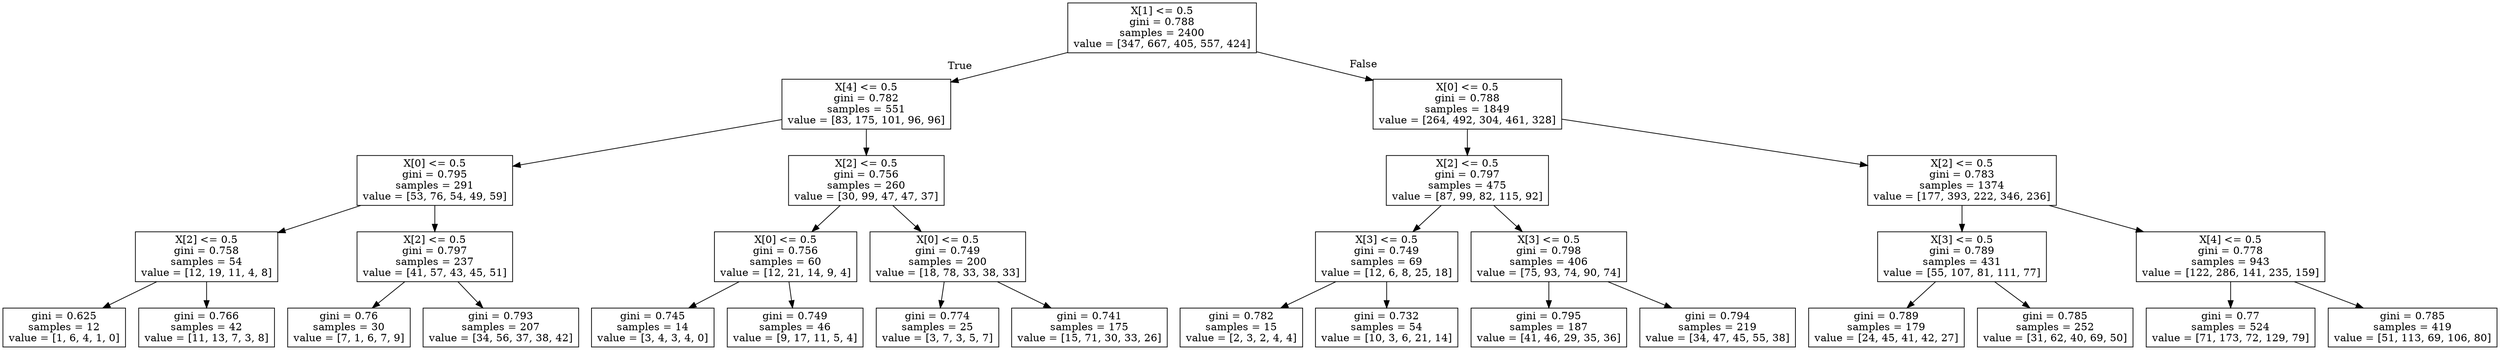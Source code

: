 digraph Tree {
node [shape=box] ;
0 [label="X[1] <= 0.5\ngini = 0.788\nsamples = 2400\nvalue = [347, 667, 405, 557, 424]"] ;
1 [label="X[4] <= 0.5\ngini = 0.782\nsamples = 551\nvalue = [83, 175, 101, 96, 96]"] ;
0 -> 1 [labeldistance=2.5, labelangle=45, headlabel="True"] ;
2 [label="X[0] <= 0.5\ngini = 0.795\nsamples = 291\nvalue = [53, 76, 54, 49, 59]"] ;
1 -> 2 ;
3 [label="X[2] <= 0.5\ngini = 0.758\nsamples = 54\nvalue = [12, 19, 11, 4, 8]"] ;
2 -> 3 ;
4 [label="gini = 0.625\nsamples = 12\nvalue = [1, 6, 4, 1, 0]"] ;
3 -> 4 ;
5 [label="gini = 0.766\nsamples = 42\nvalue = [11, 13, 7, 3, 8]"] ;
3 -> 5 ;
6 [label="X[2] <= 0.5\ngini = 0.797\nsamples = 237\nvalue = [41, 57, 43, 45, 51]"] ;
2 -> 6 ;
7 [label="gini = 0.76\nsamples = 30\nvalue = [7, 1, 6, 7, 9]"] ;
6 -> 7 ;
8 [label="gini = 0.793\nsamples = 207\nvalue = [34, 56, 37, 38, 42]"] ;
6 -> 8 ;
9 [label="X[2] <= 0.5\ngini = 0.756\nsamples = 260\nvalue = [30, 99, 47, 47, 37]"] ;
1 -> 9 ;
10 [label="X[0] <= 0.5\ngini = 0.756\nsamples = 60\nvalue = [12, 21, 14, 9, 4]"] ;
9 -> 10 ;
11 [label="gini = 0.745\nsamples = 14\nvalue = [3, 4, 3, 4, 0]"] ;
10 -> 11 ;
12 [label="gini = 0.749\nsamples = 46\nvalue = [9, 17, 11, 5, 4]"] ;
10 -> 12 ;
13 [label="X[0] <= 0.5\ngini = 0.749\nsamples = 200\nvalue = [18, 78, 33, 38, 33]"] ;
9 -> 13 ;
14 [label="gini = 0.774\nsamples = 25\nvalue = [3, 7, 3, 5, 7]"] ;
13 -> 14 ;
15 [label="gini = 0.741\nsamples = 175\nvalue = [15, 71, 30, 33, 26]"] ;
13 -> 15 ;
16 [label="X[0] <= 0.5\ngini = 0.788\nsamples = 1849\nvalue = [264, 492, 304, 461, 328]"] ;
0 -> 16 [labeldistance=2.5, labelangle=-45, headlabel="False"] ;
17 [label="X[2] <= 0.5\ngini = 0.797\nsamples = 475\nvalue = [87, 99, 82, 115, 92]"] ;
16 -> 17 ;
18 [label="X[3] <= 0.5\ngini = 0.749\nsamples = 69\nvalue = [12, 6, 8, 25, 18]"] ;
17 -> 18 ;
19 [label="gini = 0.782\nsamples = 15\nvalue = [2, 3, 2, 4, 4]"] ;
18 -> 19 ;
20 [label="gini = 0.732\nsamples = 54\nvalue = [10, 3, 6, 21, 14]"] ;
18 -> 20 ;
21 [label="X[3] <= 0.5\ngini = 0.798\nsamples = 406\nvalue = [75, 93, 74, 90, 74]"] ;
17 -> 21 ;
22 [label="gini = 0.795\nsamples = 187\nvalue = [41, 46, 29, 35, 36]"] ;
21 -> 22 ;
23 [label="gini = 0.794\nsamples = 219\nvalue = [34, 47, 45, 55, 38]"] ;
21 -> 23 ;
24 [label="X[2] <= 0.5\ngini = 0.783\nsamples = 1374\nvalue = [177, 393, 222, 346, 236]"] ;
16 -> 24 ;
25 [label="X[3] <= 0.5\ngini = 0.789\nsamples = 431\nvalue = [55, 107, 81, 111, 77]"] ;
24 -> 25 ;
26 [label="gini = 0.789\nsamples = 179\nvalue = [24, 45, 41, 42, 27]"] ;
25 -> 26 ;
27 [label="gini = 0.785\nsamples = 252\nvalue = [31, 62, 40, 69, 50]"] ;
25 -> 27 ;
28 [label="X[4] <= 0.5\ngini = 0.778\nsamples = 943\nvalue = [122, 286, 141, 235, 159]"] ;
24 -> 28 ;
29 [label="gini = 0.77\nsamples = 524\nvalue = [71, 173, 72, 129, 79]"] ;
28 -> 29 ;
30 [label="gini = 0.785\nsamples = 419\nvalue = [51, 113, 69, 106, 80]"] ;
28 -> 30 ;
}